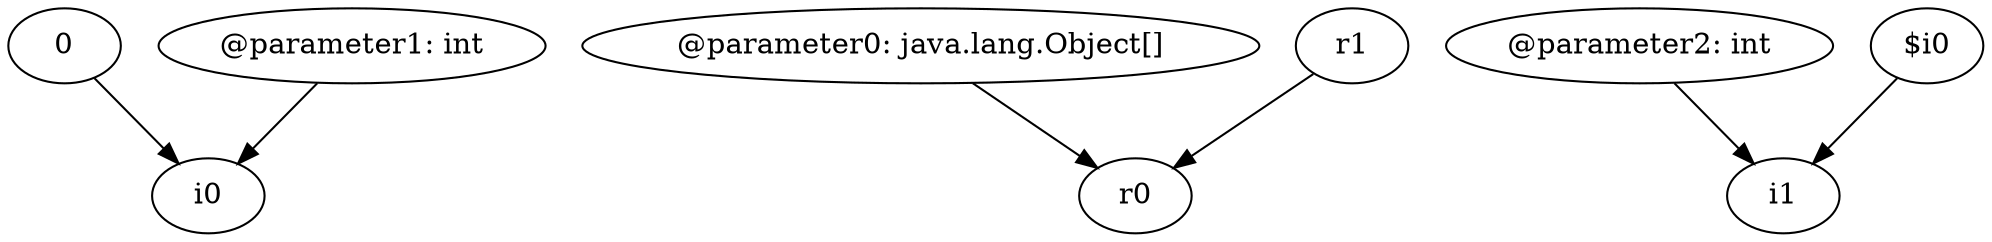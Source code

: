 digraph g {
0[label="0"]
1[label="i0"]
0->1[label=""]
2[label="@parameter0: java.lang.Object[]"]
3[label="r0"]
2->3[label=""]
4[label="@parameter2: int"]
5[label="i1"]
4->5[label=""]
6[label="@parameter1: int"]
6->1[label=""]
7[label="$i0"]
7->5[label=""]
8[label="r1"]
8->3[label=""]
}